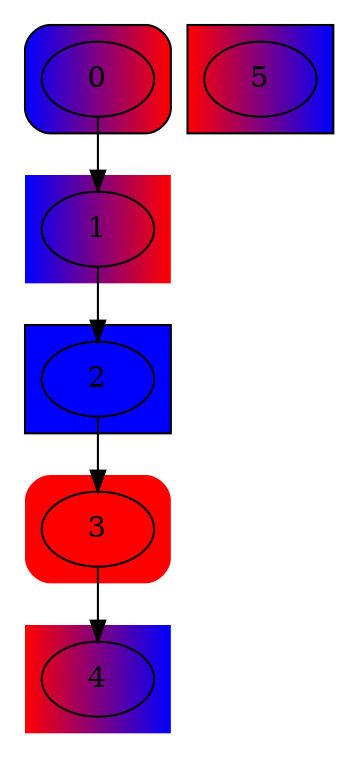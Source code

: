 /*******************************************************************************
 * Copyright (c) 2017, 2019 itemis AG and others.
 *
 * All rights reserved. This program and the accompanying materials
 * are made available under the terms of the Eclipse Public License v1.0
 * which accompanies this distribution, and is available at
 * http://www.eclipse.org/legal/epl-v10.html
 *
 * Contributors:
 *       Tamas Miklossy  (itemis AG) - Initial text 
 *******************************************************************************/
digraph G {
	subgraph cluster0 {
		fillcolor="blue:red"
		style="filled,rounded"
		0
	}
	subgraph cluster1 {
		peripheries=0
		fillcolor="blue:red"
		style=filled
		1
	}
	subgraph cluster2 {
		fillcolor="blue"
		style=filled
		2
	}
	subgraph cluster3 {
		peripheries=0
		fillcolor="red"
		style="filled,rounded"
		3
	}
	subgraph cluster4 {
		peripheries=0
		bgcolor="red:blue"
		4
	}
	subgraph cluster5 {
		bgcolor="red:blue"
		5
	}
	0 -> 1 -> 2 -> 3 -> 4
}
